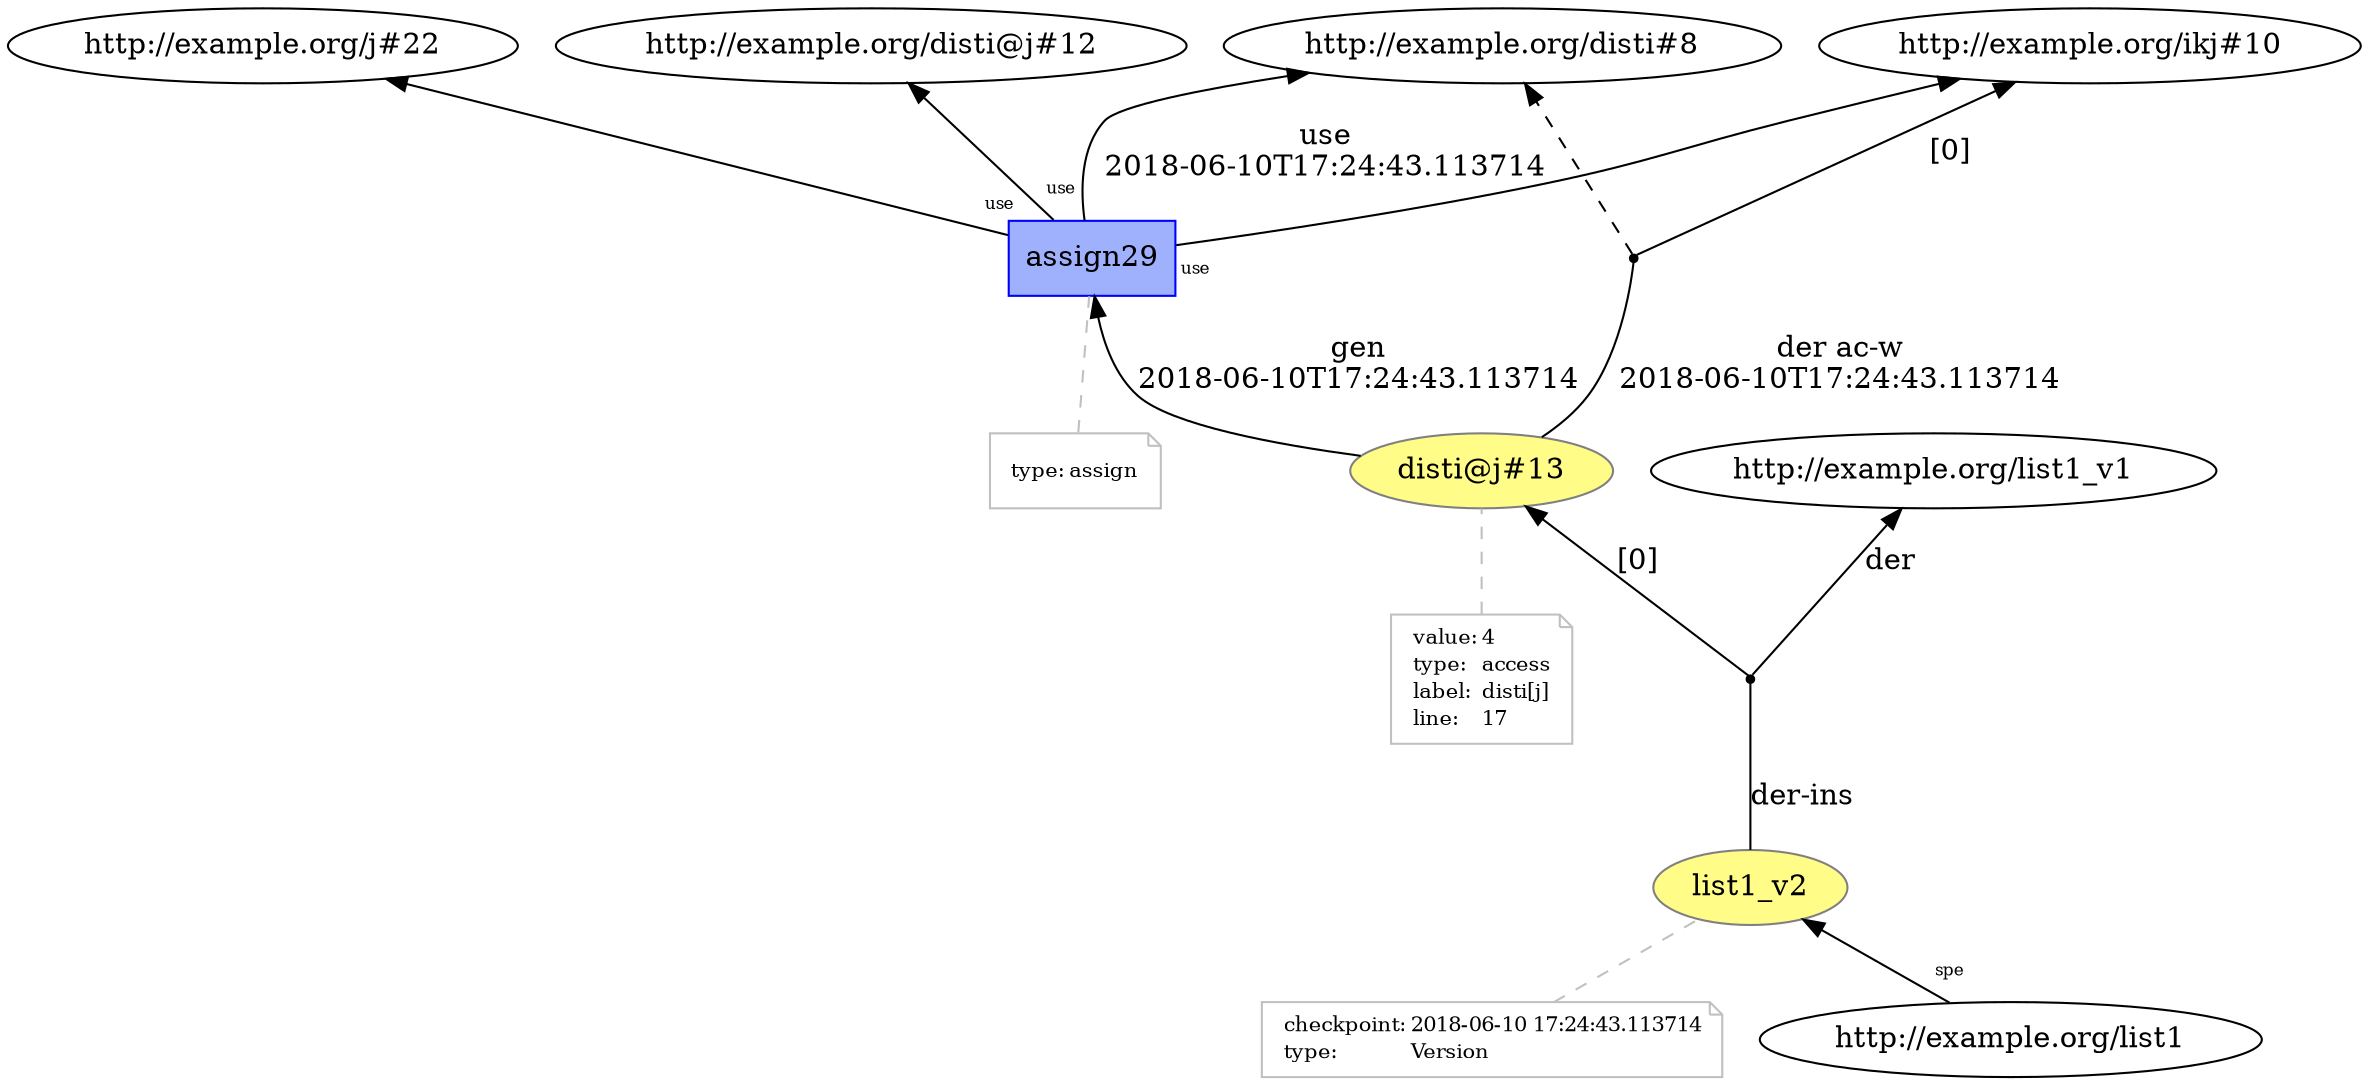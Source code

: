 digraph "PROV" { size="16,12"; rankdir="BT";
"http://example.org/disti@j#13" [fillcolor="#FFFC87",color="#808080",style="filled",label="disti@j#13",URL="http://example.org/disti@j#13"]
"http://example.org/disti@j#13-attrs" [color="gray",shape="note",fontsize="10",fontcolor="black",label=<<TABLE cellpadding="0" border="0">
	<TR>
	    <TD align="left">value:</TD>
	    <TD align="left">4</TD>
	</TR>
	<TR>
	    <TD align="left">type:</TD>
	    <TD align="left">access</TD>
	</TR>
	<TR>
	    <TD align="left">label:</TD>
	    <TD align="left">disti[j]</TD>
	</TR>
	<TR>
	    <TD align="left">line:</TD>
	    <TD align="left">17</TD>
	</TR>
</TABLE>>]
"http://example.org/disti@j#13-attrs" -> "http://example.org/disti@j#13" [color="gray",style="dashed",arrowhead="none"]
"http://example.org/list1_v2" [fillcolor="#FFFC87",color="#808080",style="filled",label="list1_v2",URL="http://example.org/list1_v2"]
"http://example.org/list1_v2-attrs" [color="gray",shape="note",fontsize="10",fontcolor="black",label=<<TABLE cellpadding="0" border="0">
	<TR>
	    <TD align="left">checkpoint:</TD>
	    <TD align="left">2018-06-10 17:24:43.113714</TD>
	</TR>
	<TR>
	    <TD align="left">type:</TD>
	    <TD align="left">Version</TD>
	</TR>
</TABLE>>]
"http://example.org/list1_v2-attrs" -> "http://example.org/list1_v2" [color="gray",style="dashed",arrowhead="none"]
"bn0" [shape="point",label=""]
"http://example.org/list1_v2" -> "bn0" [fontsize="14",distance="1.5",angle="60.0",rotation="20",label="der-ins",arrowhead="none"]
"bn0" -> "http://example.org/list1_v1" [fontsize="14",distance="1.5",angle="60.0",rotation="20",label="der"]
"bn0" -> "http://example.org/disti@j#13" [fontsize="14",distance="1.5",angle="60.0",rotation="20",label="[0]"]
"http://example.org/list1" -> "http://example.org/list1_v2" [labelfontsize="8",labeldistance="1.5",labelangle="60.0",rotation="20",taillabel="spe"]
"http://example.org/assign29" [fillcolor="#9FB1FC",color="#0000FF",shape="polygon",sides="4",style="filled",label="assign29",URL="http://example.org/assign29"]
"http://example.org/assign29-attrs" [color="gray",shape="note",fontsize="10",fontcolor="black",label=<<TABLE cellpadding="0" border="0">
	<TR>
	    <TD align="left">type:</TD>
	    <TD align="left">assign</TD>
	</TR>
</TABLE>>]
"http://example.org/assign29-attrs" -> "http://example.org/assign29" [color="gray",style="dashed",arrowhead="none"]
"bn1" [shape="point",label=""]
"http://example.org/disti@j#13" -> "bn1" [fontsize="14",distance="1.5",angle="60.0",rotation="20",label="der ac-w
2018-06-10T17:24:43.113714",arrowhead="none"]
"bn1" -> "http://example.org/disti#8" [style="dashed"]
"bn1" -> "http://example.org/ikj#10" [fontsize="14",distance="1.5",angle="60.0",rotation="20",label="[0]"]
"http://example.org/assign29" -> "http://example.org/disti#8" [fontsize="14",distance="1.5",angle="60.0",rotation="20",label="use
2018-06-10T17:24:43.113714"]
"http://example.org/assign29" -> "http://example.org/j#22" [labelfontsize="8",labeldistance="1.5",labelangle="60.0",rotation="20",taillabel="use"]
"http://example.org/assign29" -> "http://example.org/disti@j#12" [labelfontsize="8",labeldistance="1.5",labelangle="60.0",rotation="20",taillabel="use"]
"http://example.org/assign29" -> "http://example.org/ikj#10" [labelfontsize="8",labeldistance="1.5",labelangle="60.0",rotation="20",taillabel="use"]
"http://example.org/disti@j#13" -> "http://example.org/assign29" [fontsize="14",distance="1.5",angle="60.0",rotation="20",label="gen
2018-06-10T17:24:43.113714"]
}